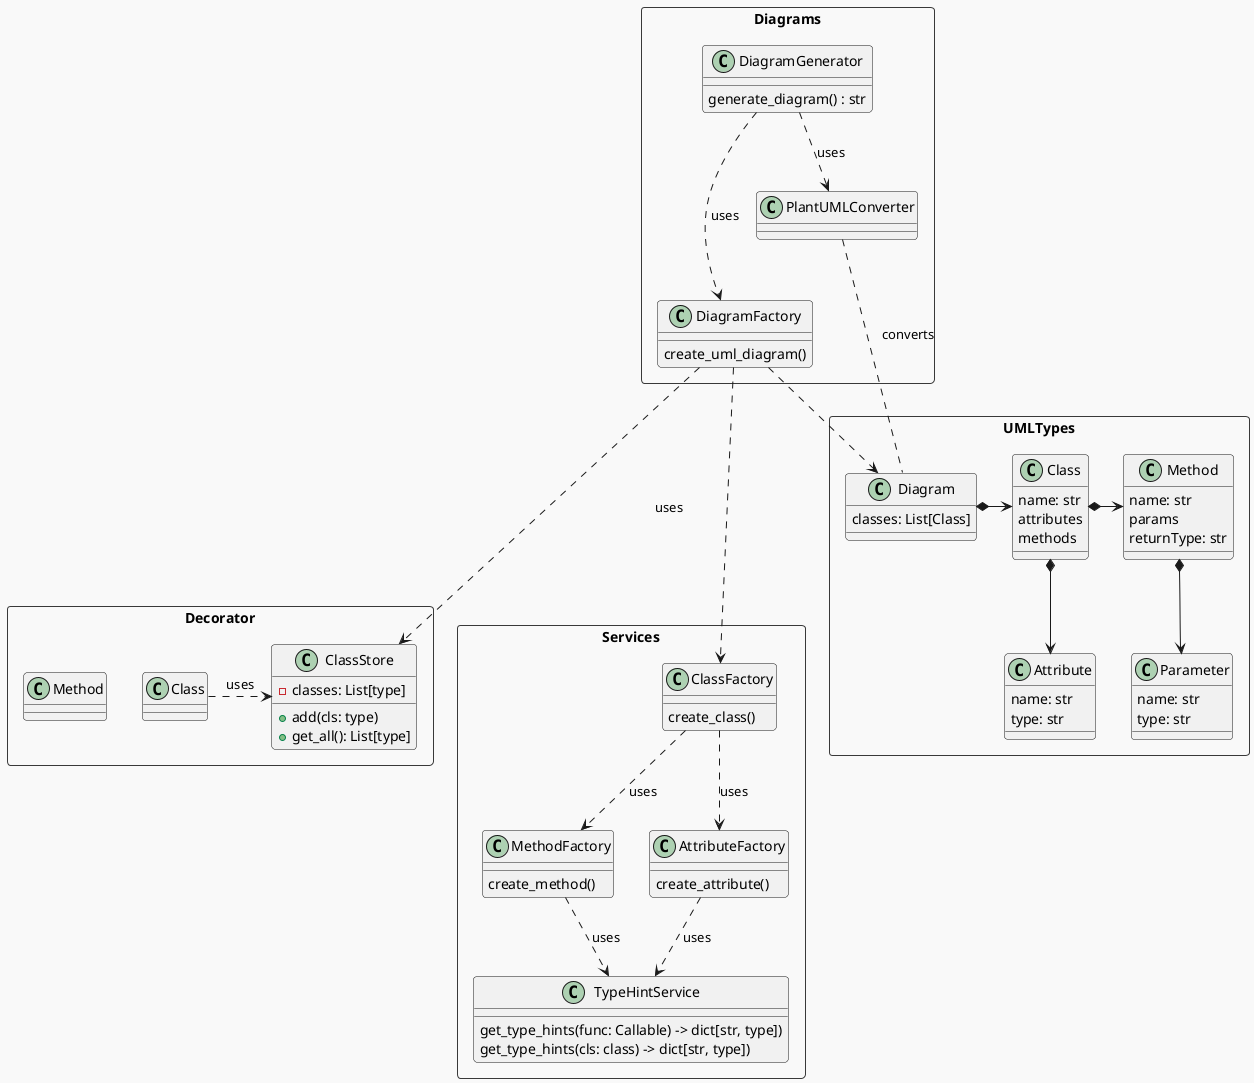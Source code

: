 @startuml
!theme mars

rectangle UMLTypes {
    class Diagram{
        classes: List[Class]
    }

    class Class{
        name: str
        attributes
        methods
    }
    class Method{
        name: str
        params
        returnType: str
    }

    class Attribute{
        name: str
        type: str
    }

    class Parameter{
        name: str
        type: str
    }


    Class *-down-> Attribute
    Class *-> Method
    Method *-down-> Parameter
    Method -[hidden]right- Attribute


    Diagram *-> Class
}

rectangle Decorator {
    class Method{
    }
    class Class{
    }
    class ClassStore {
        - classes: List[type]
        + add(cls: type)
        + get_all(): List[type]
    }
}


Decorator.Class .> ClassStore: uses

rectangle Services {
    class TypeHintService{
        get_type_hints(func: Callable) -> dict[str, type])
        get_type_hints(cls: class) -> dict[str, type])
    }

    class MethodFactory{
        create_method()
    }

    class AttributeFactory{
        create_attribute()
    }

    class ClassFactory{
        create_class()
    }

    ClassFactory ..> MethodFactory: uses
    ClassFactory ..> AttributeFactory: uses

    MethodFactory ..> TypeHintService: uses
    AttributeFactory ..> TypeHintService: uses
}

rectangle Diagrams{
    class DiagramGenerator {
        generate_diagram() : str
    }

    class PlantUMLConverter{
    }

    class DiagramFactory{
        create_uml_diagram()
    }
    DiagramGenerator ...> DiagramFactory: uses
}

DiagramFactory ...> ClassFactory
DiagramFactory ...> ClassStore: uses
DiagramFactory ..> UMLTypes.Diagram
PlantUMLConverter .. UMLTypes.Diagram: converts
DiagramGenerator ..> PlantUMLConverter: uses
@enduml